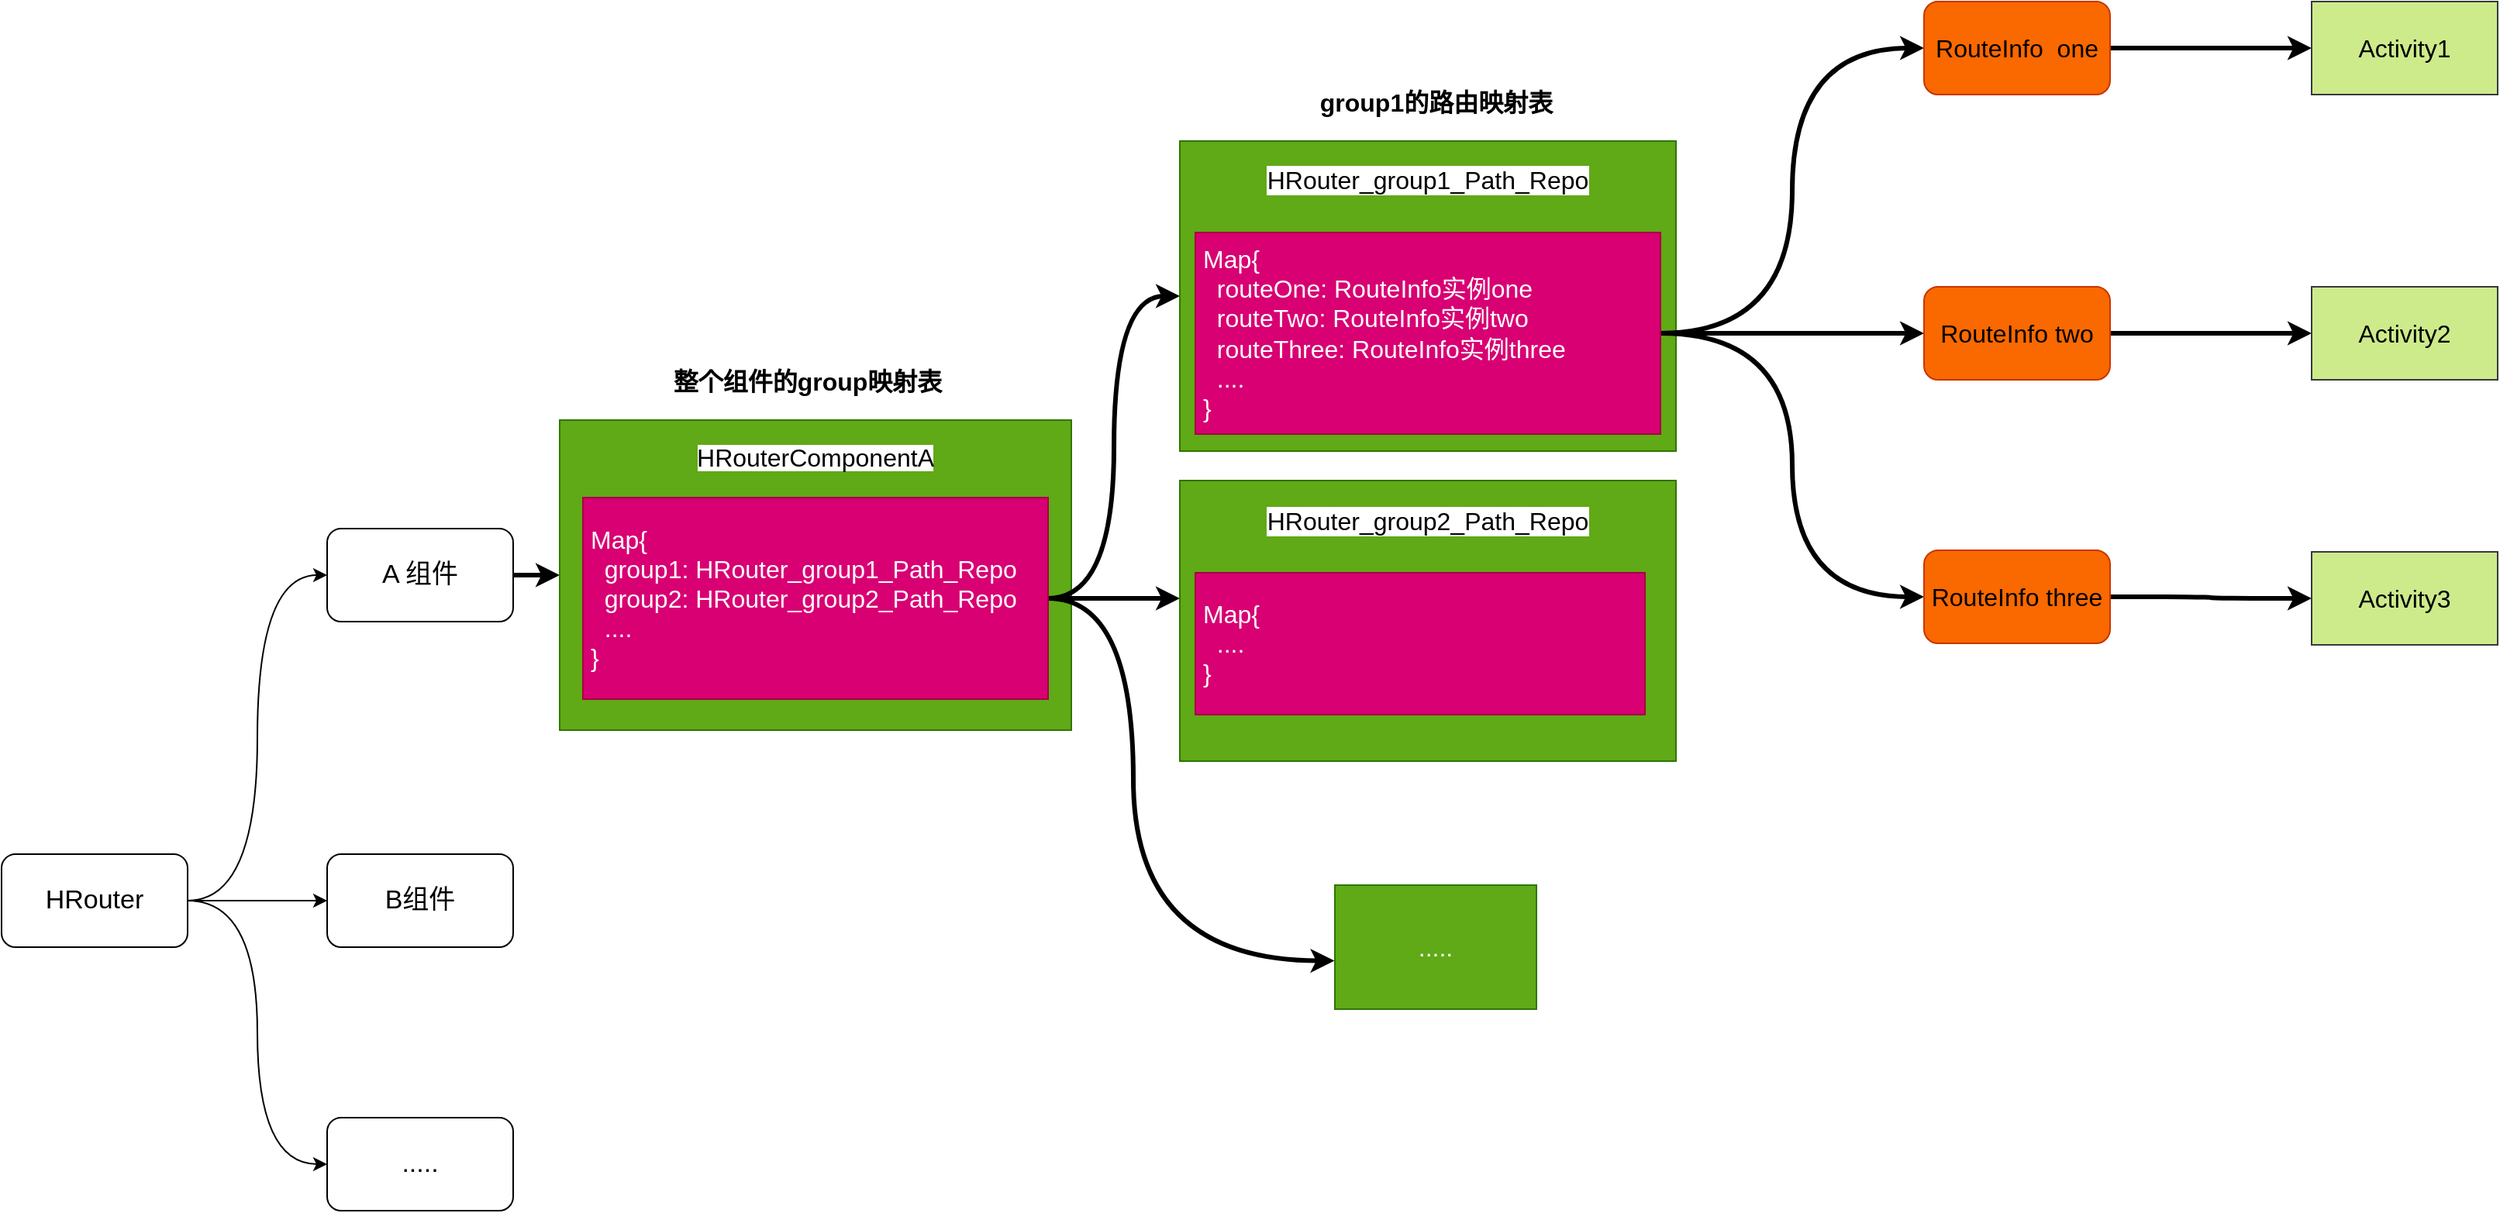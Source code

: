 <mxfile version="16.5.1" type="device"><diagram id="Fo1S2wiBSzD8gXlliu1B" name="第 1 页"><mxGraphModel dx="1249" dy="1590" grid="1" gridSize="10" guides="1" tooltips="1" connect="1" arrows="1" fold="1" page="1" pageScale="1" pageWidth="1169" pageHeight="826" math="0" shadow="0"><root><mxCell id="0"/><mxCell id="1" parent="0"/><mxCell id="q01lJsDgC-EF05oIpFwW-2" style="edgeStyle=orthogonalEdgeStyle;rounded=0;orthogonalLoop=1;jettySize=auto;html=1;exitX=1;exitY=0.5;exitDx=0;exitDy=0;entryX=0;entryY=0.5;entryDx=0;entryDy=0;fontSize=17;curved=1;" edge="1" parent="1" source="q01lJsDgC-EF05oIpFwW-5" target="q01lJsDgC-EF05oIpFwW-9"><mxGeometry relative="1" as="geometry"/></mxCell><mxCell id="q01lJsDgC-EF05oIpFwW-3" style="edgeStyle=orthogonalEdgeStyle;curved=1;rounded=0;orthogonalLoop=1;jettySize=auto;html=1;exitX=1;exitY=0.5;exitDx=0;exitDy=0;entryX=0;entryY=0.5;entryDx=0;entryDy=0;fontSize=17;" edge="1" parent="1" source="q01lJsDgC-EF05oIpFwW-5" target="q01lJsDgC-EF05oIpFwW-10"><mxGeometry relative="1" as="geometry"/></mxCell><mxCell id="q01lJsDgC-EF05oIpFwW-4" style="edgeStyle=orthogonalEdgeStyle;curved=1;rounded=0;orthogonalLoop=1;jettySize=auto;html=1;exitX=1;exitY=0.5;exitDx=0;exitDy=0;entryX=0;entryY=0.5;entryDx=0;entryDy=0;fontSize=17;" edge="1" parent="1" source="q01lJsDgC-EF05oIpFwW-5" target="q01lJsDgC-EF05oIpFwW-11"><mxGeometry relative="1" as="geometry"/></mxCell><mxCell id="q01lJsDgC-EF05oIpFwW-5" value="HRouter" style="rounded=1;whiteSpace=wrap;html=1;fontSize=17;" vertex="1" parent="1"><mxGeometry x="190" y="440" width="120" height="60" as="geometry"/></mxCell><mxCell id="q01lJsDgC-EF05oIpFwW-24" style="edgeStyle=orthogonalEdgeStyle;rounded=0;orthogonalLoop=1;jettySize=auto;html=1;exitX=1;exitY=0.5;exitDx=0;exitDy=0;fontSize=16;strokeWidth=3;" edge="1" parent="1" source="q01lJsDgC-EF05oIpFwW-9" target="q01lJsDgC-EF05oIpFwW-21"><mxGeometry relative="1" as="geometry"/></mxCell><mxCell id="q01lJsDgC-EF05oIpFwW-9" value="A 组件" style="rounded=1;whiteSpace=wrap;html=1;fontSize=17;" vertex="1" parent="1"><mxGeometry x="400" y="230" width="120" height="60" as="geometry"/></mxCell><mxCell id="q01lJsDgC-EF05oIpFwW-10" value="B组件" style="rounded=1;whiteSpace=wrap;html=1;fontSize=17;" vertex="1" parent="1"><mxGeometry x="400" y="440" width="120" height="60" as="geometry"/></mxCell><mxCell id="q01lJsDgC-EF05oIpFwW-11" value="....." style="rounded=1;whiteSpace=wrap;html=1;fontSize=17;" vertex="1" parent="1"><mxGeometry x="400" y="610" width="120" height="60" as="geometry"/></mxCell><mxCell id="q01lJsDgC-EF05oIpFwW-21" value="" style="rounded=0;whiteSpace=wrap;html=1;fontSize=16;fillColor=#60a917;fontColor=#ffffff;strokeColor=#2D7600;" vertex="1" parent="1"><mxGeometry x="550" y="160" width="330" height="200" as="geometry"/></mxCell><mxCell id="q01lJsDgC-EF05oIpFwW-22" value="&lt;span style=&quot;background-color: rgb(255 , 255 , 255)&quot;&gt;HRouterComponentA&lt;/span&gt;" style="text;html=1;strokeColor=none;fillColor=none;align=center;verticalAlign=middle;whiteSpace=wrap;rounded=0;fontSize=16;" vertex="1" parent="1"><mxGeometry x="685" y="169" width="60" height="30" as="geometry"/></mxCell><mxCell id="q01lJsDgC-EF05oIpFwW-43" style="edgeStyle=orthogonalEdgeStyle;rounded=0;orthogonalLoop=1;jettySize=auto;html=1;exitX=1;exitY=0.5;exitDx=0;exitDy=0;entryX=0;entryY=0.5;entryDx=0;entryDy=0;fontSize=16;curved=1;strokeWidth=3;" edge="1" parent="1" source="q01lJsDgC-EF05oIpFwW-23" target="q01lJsDgC-EF05oIpFwW-26"><mxGeometry relative="1" as="geometry"/></mxCell><mxCell id="q01lJsDgC-EF05oIpFwW-44" style="edgeStyle=orthogonalEdgeStyle;curved=1;rounded=0;orthogonalLoop=1;jettySize=auto;html=1;exitX=1;exitY=0.5;exitDx=0;exitDy=0;entryX=0;entryY=0.42;entryDx=0;entryDy=0;entryPerimeter=0;fontSize=16;strokeWidth=3;" edge="1" parent="1" source="q01lJsDgC-EF05oIpFwW-23" target="q01lJsDgC-EF05oIpFwW-29"><mxGeometry relative="1" as="geometry"/></mxCell><mxCell id="q01lJsDgC-EF05oIpFwW-45" style="edgeStyle=orthogonalEdgeStyle;curved=1;rounded=0;orthogonalLoop=1;jettySize=auto;html=1;exitX=1;exitY=0.5;exitDx=0;exitDy=0;entryX=-0.002;entryY=0.61;entryDx=0;entryDy=0;entryPerimeter=0;fontSize=16;strokeWidth=3;" edge="1" parent="1" source="q01lJsDgC-EF05oIpFwW-23" target="q01lJsDgC-EF05oIpFwW-28"><mxGeometry relative="1" as="geometry"><Array as="points"><mxPoint x="920" y="275"/><mxPoint x="920" y="509"/></Array></mxGeometry></mxCell><mxCell id="q01lJsDgC-EF05oIpFwW-23" value="Map{&lt;br&gt;&amp;nbsp; group1: HRouter_group1_Path_Repo&lt;br&gt;&amp;nbsp; group2: HRouter_group2_Path_Repo&lt;br&gt;&amp;nbsp; ....&lt;br&gt;}" style="rounded=0;whiteSpace=wrap;html=1;fontSize=16;align=left;spacingTop=0;spacingLeft=3;fillColor=#d80073;fontColor=#ffffff;strokeColor=#A50040;" vertex="1" parent="1"><mxGeometry x="565" y="210" width="300" height="130" as="geometry"/></mxCell><mxCell id="q01lJsDgC-EF05oIpFwW-26" value="" style="rounded=0;whiteSpace=wrap;html=1;fontSize=16;fillColor=#60a917;fontColor=#ffffff;strokeColor=#2D7600;" vertex="1" parent="1"><mxGeometry x="950" y="-20" width="320" height="200" as="geometry"/></mxCell><mxCell id="q01lJsDgC-EF05oIpFwW-28" value="....." style="rounded=0;whiteSpace=wrap;html=1;fontSize=16;fillColor=#60a917;fontColor=#ffffff;strokeColor=#2D7600;" vertex="1" parent="1"><mxGeometry x="1050" y="460" width="130" height="80" as="geometry"/></mxCell><mxCell id="q01lJsDgC-EF05oIpFwW-29" value="" style="rounded=0;whiteSpace=wrap;html=1;fontSize=16;fillColor=#60a917;fontColor=#ffffff;strokeColor=#2D7600;" vertex="1" parent="1"><mxGeometry x="950" y="199" width="320" height="181" as="geometry"/></mxCell><mxCell id="q01lJsDgC-EF05oIpFwW-30" value="整个组件的group映射表" style="text;html=1;strokeColor=none;fillColor=none;align=center;verticalAlign=middle;whiteSpace=wrap;rounded=0;labelBackgroundColor=#FFFFFF;fontSize=16;fontStyle=1" vertex="1" parent="1"><mxGeometry x="620" y="120" width="180" height="30" as="geometry"/></mxCell><mxCell id="q01lJsDgC-EF05oIpFwW-31" value="group1的路由映射表" style="text;html=1;strokeColor=none;fillColor=none;align=center;verticalAlign=middle;whiteSpace=wrap;rounded=0;labelBackgroundColor=#FFFFFF;fontSize=16;fontStyle=1" vertex="1" parent="1"><mxGeometry x="1017.5" y="-60" width="195" height="30" as="geometry"/></mxCell><mxCell id="q01lJsDgC-EF05oIpFwW-32" value="HRouter_group1_Path_Repo" style="text;html=1;strokeColor=none;fillColor=none;align=center;verticalAlign=middle;whiteSpace=wrap;rounded=0;labelBackgroundColor=#FFFFFF;fontSize=16;" vertex="1" parent="1"><mxGeometry x="1080" y="-10" width="60" height="30" as="geometry"/></mxCell><mxCell id="q01lJsDgC-EF05oIpFwW-46" style="edgeStyle=orthogonalEdgeStyle;curved=1;rounded=0;orthogonalLoop=1;jettySize=auto;html=1;exitX=1;exitY=0.5;exitDx=0;exitDy=0;entryX=0;entryY=0.5;entryDx=0;entryDy=0;fontSize=16;strokeWidth=3;" edge="1" parent="1" source="q01lJsDgC-EF05oIpFwW-34" target="q01lJsDgC-EF05oIpFwW-37"><mxGeometry relative="1" as="geometry"/></mxCell><mxCell id="q01lJsDgC-EF05oIpFwW-47" style="edgeStyle=orthogonalEdgeStyle;curved=1;rounded=0;orthogonalLoop=1;jettySize=auto;html=1;exitX=1;exitY=0.5;exitDx=0;exitDy=0;fontSize=16;strokeWidth=3;" edge="1" parent="1" source="q01lJsDgC-EF05oIpFwW-34" target="q01lJsDgC-EF05oIpFwW-38"><mxGeometry relative="1" as="geometry"/></mxCell><mxCell id="q01lJsDgC-EF05oIpFwW-48" style="edgeStyle=orthogonalEdgeStyle;curved=1;rounded=0;orthogonalLoop=1;jettySize=auto;html=1;exitX=1;exitY=0.5;exitDx=0;exitDy=0;fontSize=16;strokeWidth=3;entryX=0;entryY=0.5;entryDx=0;entryDy=0;" edge="1" parent="1" source="q01lJsDgC-EF05oIpFwW-34" target="q01lJsDgC-EF05oIpFwW-39"><mxGeometry relative="1" as="geometry"/></mxCell><mxCell id="q01lJsDgC-EF05oIpFwW-34" value="Map{&lt;br&gt;&amp;nbsp; routeOne: RouteInfo实例one&lt;br&gt;&amp;nbsp; routeTwo: RouteInfo实例two&lt;br&gt;&amp;nbsp; routeThree: RouteInfo实例three&lt;br&gt;&amp;nbsp; ....&lt;br&gt;}" style="rounded=0;whiteSpace=wrap;html=1;fontSize=16;align=left;spacingTop=0;spacingLeft=3;fillColor=#d80073;fontColor=#ffffff;strokeColor=#A50040;" vertex="1" parent="1"><mxGeometry x="960" y="39" width="300" height="130" as="geometry"/></mxCell><mxCell id="q01lJsDgC-EF05oIpFwW-35" value="HRouter_group2_Path_Repo" style="text;html=1;strokeColor=none;fillColor=none;align=center;verticalAlign=middle;whiteSpace=wrap;rounded=0;labelBackgroundColor=#FFFFFF;fontSize=16;" vertex="1" parent="1"><mxGeometry x="1080" y="209.5" width="60" height="30" as="geometry"/></mxCell><mxCell id="q01lJsDgC-EF05oIpFwW-36" value="Map{&lt;br&gt;&amp;nbsp; ....&lt;br&gt;}" style="rounded=0;whiteSpace=wrap;html=1;fontSize=16;align=left;spacingTop=0;spacingLeft=3;fillColor=#d80073;fontColor=#ffffff;strokeColor=#A50040;" vertex="1" parent="1"><mxGeometry x="960" y="258.5" width="290" height="91.5" as="geometry"/></mxCell><mxCell id="q01lJsDgC-EF05oIpFwW-50" style="edgeStyle=orthogonalEdgeStyle;curved=1;rounded=0;orthogonalLoop=1;jettySize=auto;html=1;exitX=1;exitY=0.5;exitDx=0;exitDy=0;fontSize=16;strokeWidth=3;" edge="1" parent="1" source="q01lJsDgC-EF05oIpFwW-37" target="q01lJsDgC-EF05oIpFwW-40"><mxGeometry relative="1" as="geometry"/></mxCell><mxCell id="q01lJsDgC-EF05oIpFwW-37" value="RouteInfo&amp;nbsp; one" style="rounded=1;whiteSpace=wrap;html=1;labelBackgroundColor=none;fontSize=16;fillColor=#fa6800;fontColor=#000000;strokeColor=#C73500;labelBorderColor=none;" vertex="1" parent="1"><mxGeometry x="1430" y="-110" width="120" height="60" as="geometry"/></mxCell><mxCell id="q01lJsDgC-EF05oIpFwW-49" style="edgeStyle=orthogonalEdgeStyle;curved=1;rounded=0;orthogonalLoop=1;jettySize=auto;html=1;exitX=1;exitY=0.5;exitDx=0;exitDy=0;fontSize=16;strokeWidth=3;" edge="1" parent="1" source="q01lJsDgC-EF05oIpFwW-38" target="q01lJsDgC-EF05oIpFwW-41"><mxGeometry relative="1" as="geometry"/></mxCell><mxCell id="q01lJsDgC-EF05oIpFwW-38" value="RouteInfo two" style="rounded=1;whiteSpace=wrap;html=1;labelBackgroundColor=none;fontSize=16;fillColor=#fa6800;fontColor=#000000;strokeColor=#C73500;labelBorderColor=none;" vertex="1" parent="1"><mxGeometry x="1430" y="74" width="120" height="60" as="geometry"/></mxCell><mxCell id="q01lJsDgC-EF05oIpFwW-51" style="edgeStyle=orthogonalEdgeStyle;curved=1;rounded=0;orthogonalLoop=1;jettySize=auto;html=1;exitX=1;exitY=0.5;exitDx=0;exitDy=0;entryX=0;entryY=0.5;entryDx=0;entryDy=0;fontSize=16;strokeWidth=3;" edge="1" parent="1" source="q01lJsDgC-EF05oIpFwW-39" target="q01lJsDgC-EF05oIpFwW-42"><mxGeometry relative="1" as="geometry"/></mxCell><mxCell id="q01lJsDgC-EF05oIpFwW-39" value="RouteInfo three" style="rounded=1;whiteSpace=wrap;html=1;labelBackgroundColor=none;fontSize=16;labelBorderColor=none;fillColor=#fa6800;fontColor=#000000;strokeColor=#C73500;" vertex="1" parent="1"><mxGeometry x="1430" y="244" width="120" height="60" as="geometry"/></mxCell><mxCell id="q01lJsDgC-EF05oIpFwW-40" value="Activity1" style="rounded=0;whiteSpace=wrap;html=1;labelBackgroundColor=none;fontSize=16;labelBorderColor=none;fillColor=#cdeb8b;strokeColor=#36393d;" vertex="1" parent="1"><mxGeometry x="1680" y="-110" width="120" height="60" as="geometry"/></mxCell><mxCell id="q01lJsDgC-EF05oIpFwW-41" value="Activity2" style="rounded=0;whiteSpace=wrap;html=1;labelBackgroundColor=none;fontSize=16;labelBorderColor=none;fillColor=#cdeb8b;strokeColor=#36393d;" vertex="1" parent="1"><mxGeometry x="1680" y="74" width="120" height="60" as="geometry"/></mxCell><mxCell id="q01lJsDgC-EF05oIpFwW-42" value="Activity3" style="rounded=0;whiteSpace=wrap;html=1;labelBackgroundColor=none;fontSize=16;labelBorderColor=none;fillColor=#cdeb8b;strokeColor=#36393d;" vertex="1" parent="1"><mxGeometry x="1680" y="245" width="120" height="60" as="geometry"/></mxCell></root></mxGraphModel></diagram></mxfile>